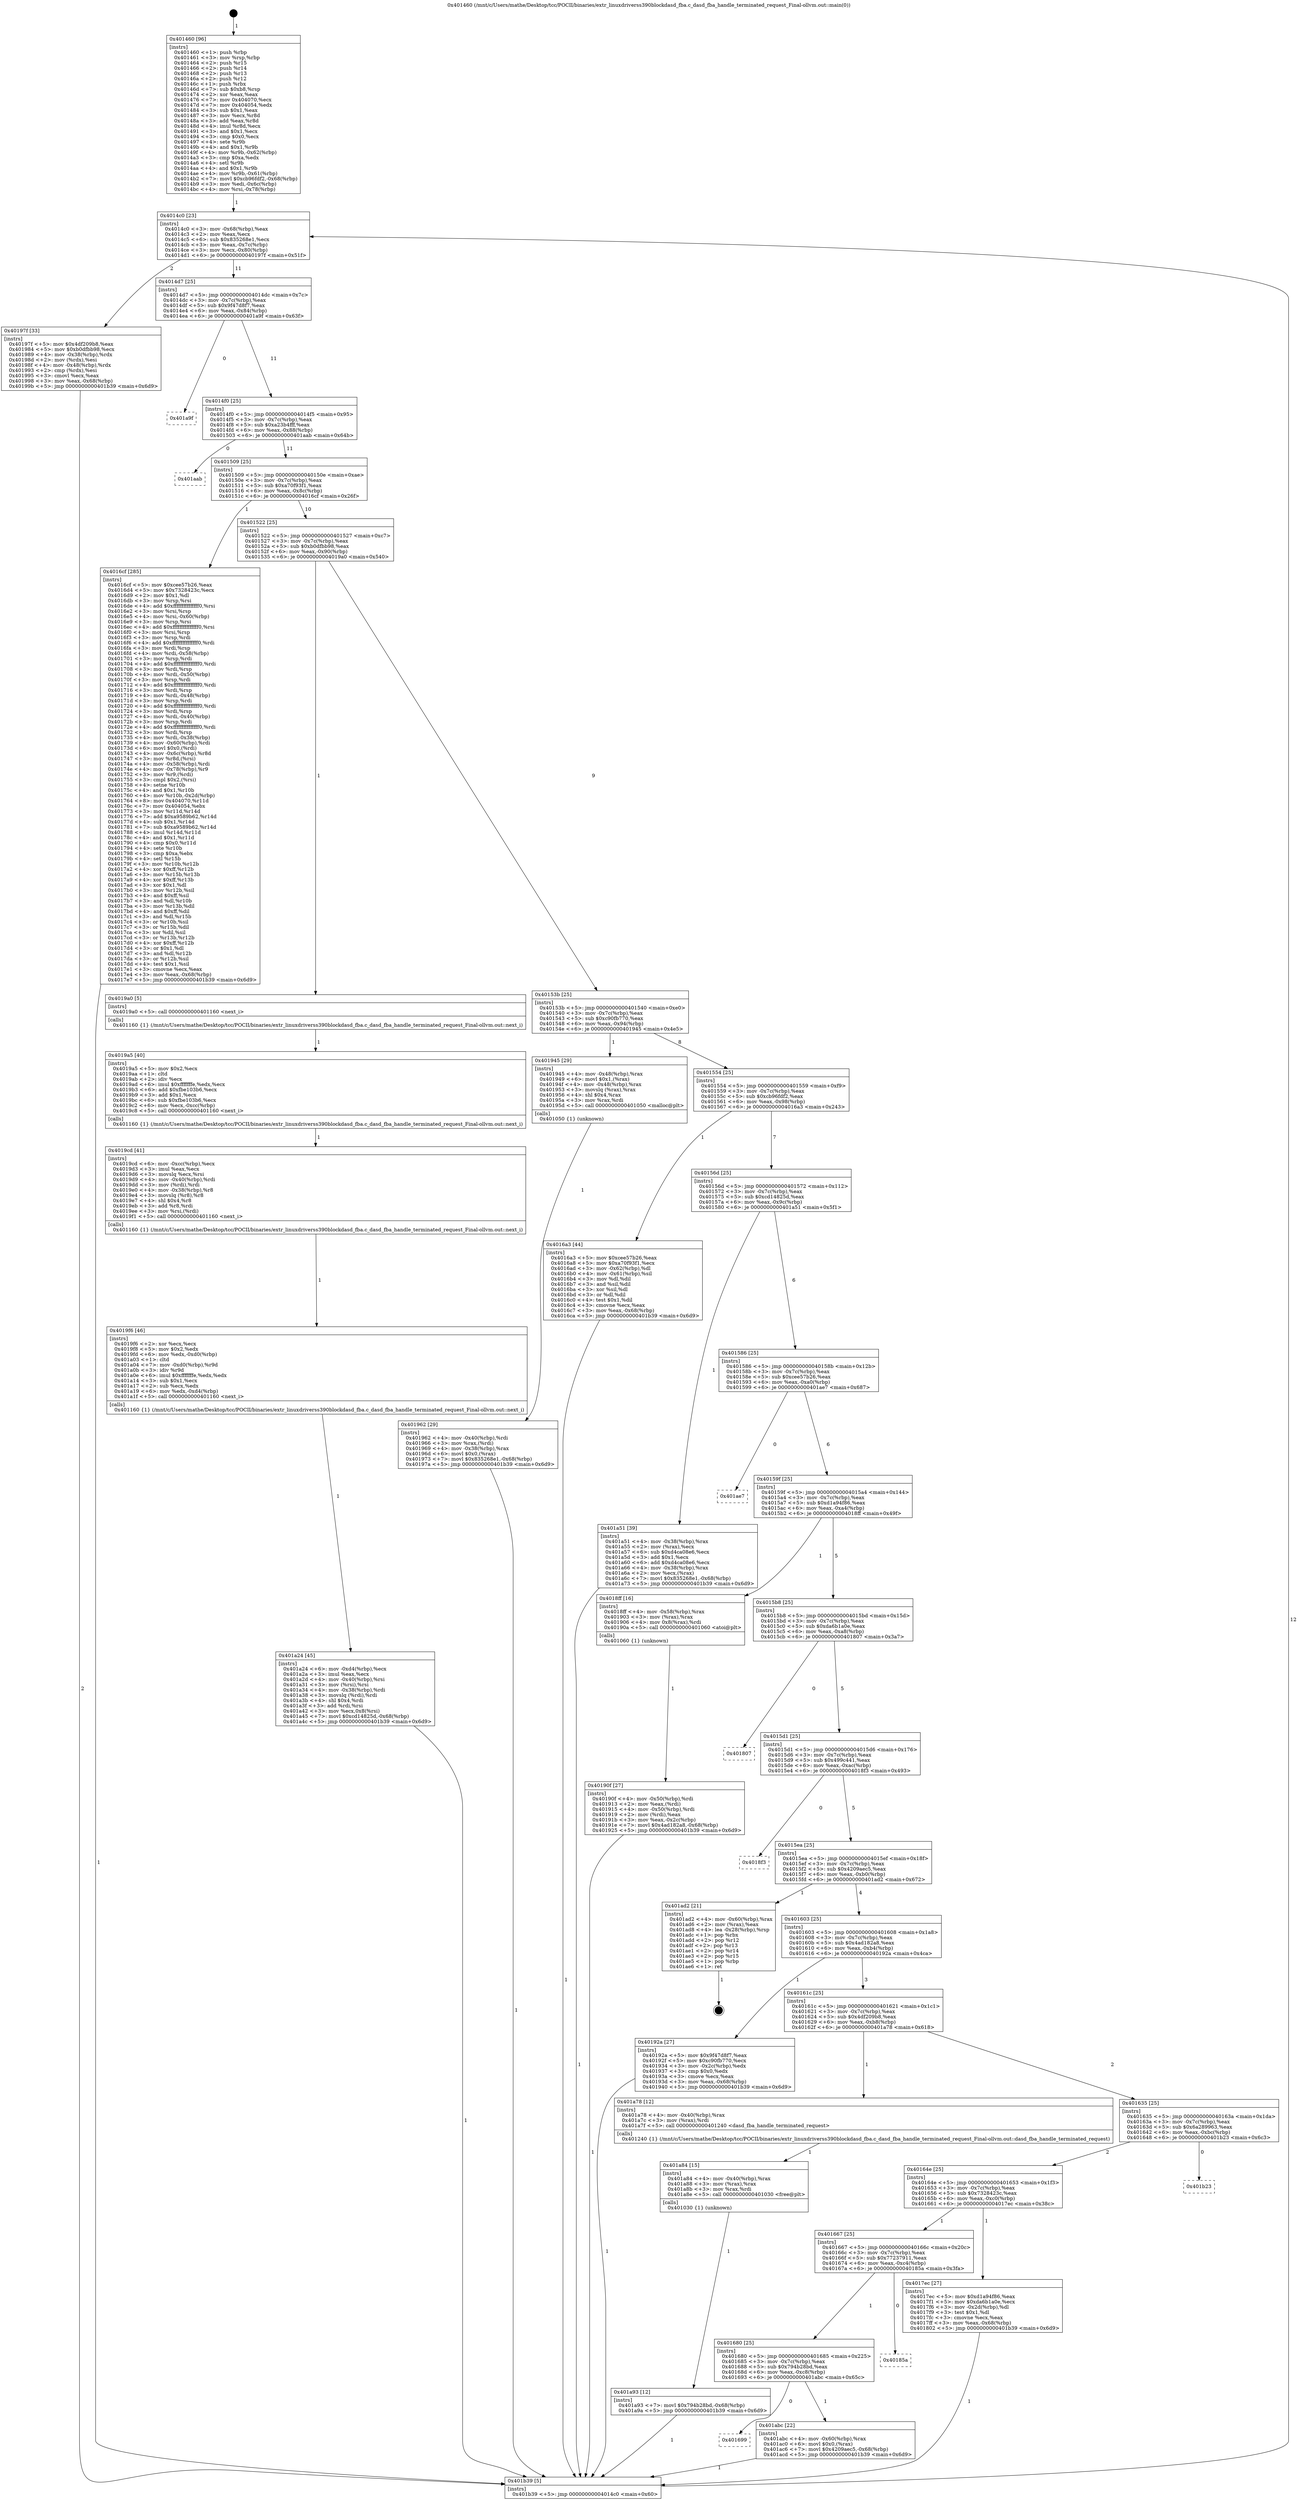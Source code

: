 digraph "0x401460" {
  label = "0x401460 (/mnt/c/Users/mathe/Desktop/tcc/POCII/binaries/extr_linuxdriverss390blockdasd_fba.c_dasd_fba_handle_terminated_request_Final-ollvm.out::main(0))"
  labelloc = "t"
  node[shape=record]

  Entry [label="",width=0.3,height=0.3,shape=circle,fillcolor=black,style=filled]
  "0x4014c0" [label="{
     0x4014c0 [23]\l
     | [instrs]\l
     &nbsp;&nbsp;0x4014c0 \<+3\>: mov -0x68(%rbp),%eax\l
     &nbsp;&nbsp;0x4014c3 \<+2\>: mov %eax,%ecx\l
     &nbsp;&nbsp;0x4014c5 \<+6\>: sub $0x835268e1,%ecx\l
     &nbsp;&nbsp;0x4014cb \<+3\>: mov %eax,-0x7c(%rbp)\l
     &nbsp;&nbsp;0x4014ce \<+3\>: mov %ecx,-0x80(%rbp)\l
     &nbsp;&nbsp;0x4014d1 \<+6\>: je 000000000040197f \<main+0x51f\>\l
  }"]
  "0x40197f" [label="{
     0x40197f [33]\l
     | [instrs]\l
     &nbsp;&nbsp;0x40197f \<+5\>: mov $0x4df209b8,%eax\l
     &nbsp;&nbsp;0x401984 \<+5\>: mov $0xb0dfbb98,%ecx\l
     &nbsp;&nbsp;0x401989 \<+4\>: mov -0x38(%rbp),%rdx\l
     &nbsp;&nbsp;0x40198d \<+2\>: mov (%rdx),%esi\l
     &nbsp;&nbsp;0x40198f \<+4\>: mov -0x48(%rbp),%rdx\l
     &nbsp;&nbsp;0x401993 \<+2\>: cmp (%rdx),%esi\l
     &nbsp;&nbsp;0x401995 \<+3\>: cmovl %ecx,%eax\l
     &nbsp;&nbsp;0x401998 \<+3\>: mov %eax,-0x68(%rbp)\l
     &nbsp;&nbsp;0x40199b \<+5\>: jmp 0000000000401b39 \<main+0x6d9\>\l
  }"]
  "0x4014d7" [label="{
     0x4014d7 [25]\l
     | [instrs]\l
     &nbsp;&nbsp;0x4014d7 \<+5\>: jmp 00000000004014dc \<main+0x7c\>\l
     &nbsp;&nbsp;0x4014dc \<+3\>: mov -0x7c(%rbp),%eax\l
     &nbsp;&nbsp;0x4014df \<+5\>: sub $0x9f47d8f7,%eax\l
     &nbsp;&nbsp;0x4014e4 \<+6\>: mov %eax,-0x84(%rbp)\l
     &nbsp;&nbsp;0x4014ea \<+6\>: je 0000000000401a9f \<main+0x63f\>\l
  }"]
  Exit [label="",width=0.3,height=0.3,shape=circle,fillcolor=black,style=filled,peripheries=2]
  "0x401a9f" [label="{
     0x401a9f\l
  }", style=dashed]
  "0x4014f0" [label="{
     0x4014f0 [25]\l
     | [instrs]\l
     &nbsp;&nbsp;0x4014f0 \<+5\>: jmp 00000000004014f5 \<main+0x95\>\l
     &nbsp;&nbsp;0x4014f5 \<+3\>: mov -0x7c(%rbp),%eax\l
     &nbsp;&nbsp;0x4014f8 \<+5\>: sub $0xa23b4fff,%eax\l
     &nbsp;&nbsp;0x4014fd \<+6\>: mov %eax,-0x88(%rbp)\l
     &nbsp;&nbsp;0x401503 \<+6\>: je 0000000000401aab \<main+0x64b\>\l
  }"]
  "0x401699" [label="{
     0x401699\l
  }", style=dashed]
  "0x401aab" [label="{
     0x401aab\l
  }", style=dashed]
  "0x401509" [label="{
     0x401509 [25]\l
     | [instrs]\l
     &nbsp;&nbsp;0x401509 \<+5\>: jmp 000000000040150e \<main+0xae\>\l
     &nbsp;&nbsp;0x40150e \<+3\>: mov -0x7c(%rbp),%eax\l
     &nbsp;&nbsp;0x401511 \<+5\>: sub $0xa70f93f1,%eax\l
     &nbsp;&nbsp;0x401516 \<+6\>: mov %eax,-0x8c(%rbp)\l
     &nbsp;&nbsp;0x40151c \<+6\>: je 00000000004016cf \<main+0x26f\>\l
  }"]
  "0x401abc" [label="{
     0x401abc [22]\l
     | [instrs]\l
     &nbsp;&nbsp;0x401abc \<+4\>: mov -0x60(%rbp),%rax\l
     &nbsp;&nbsp;0x401ac0 \<+6\>: movl $0x0,(%rax)\l
     &nbsp;&nbsp;0x401ac6 \<+7\>: movl $0x4209aec5,-0x68(%rbp)\l
     &nbsp;&nbsp;0x401acd \<+5\>: jmp 0000000000401b39 \<main+0x6d9\>\l
  }"]
  "0x4016cf" [label="{
     0x4016cf [285]\l
     | [instrs]\l
     &nbsp;&nbsp;0x4016cf \<+5\>: mov $0xcee57b26,%eax\l
     &nbsp;&nbsp;0x4016d4 \<+5\>: mov $0x7328423c,%ecx\l
     &nbsp;&nbsp;0x4016d9 \<+2\>: mov $0x1,%dl\l
     &nbsp;&nbsp;0x4016db \<+3\>: mov %rsp,%rsi\l
     &nbsp;&nbsp;0x4016de \<+4\>: add $0xfffffffffffffff0,%rsi\l
     &nbsp;&nbsp;0x4016e2 \<+3\>: mov %rsi,%rsp\l
     &nbsp;&nbsp;0x4016e5 \<+4\>: mov %rsi,-0x60(%rbp)\l
     &nbsp;&nbsp;0x4016e9 \<+3\>: mov %rsp,%rsi\l
     &nbsp;&nbsp;0x4016ec \<+4\>: add $0xfffffffffffffff0,%rsi\l
     &nbsp;&nbsp;0x4016f0 \<+3\>: mov %rsi,%rsp\l
     &nbsp;&nbsp;0x4016f3 \<+3\>: mov %rsp,%rdi\l
     &nbsp;&nbsp;0x4016f6 \<+4\>: add $0xfffffffffffffff0,%rdi\l
     &nbsp;&nbsp;0x4016fa \<+3\>: mov %rdi,%rsp\l
     &nbsp;&nbsp;0x4016fd \<+4\>: mov %rdi,-0x58(%rbp)\l
     &nbsp;&nbsp;0x401701 \<+3\>: mov %rsp,%rdi\l
     &nbsp;&nbsp;0x401704 \<+4\>: add $0xfffffffffffffff0,%rdi\l
     &nbsp;&nbsp;0x401708 \<+3\>: mov %rdi,%rsp\l
     &nbsp;&nbsp;0x40170b \<+4\>: mov %rdi,-0x50(%rbp)\l
     &nbsp;&nbsp;0x40170f \<+3\>: mov %rsp,%rdi\l
     &nbsp;&nbsp;0x401712 \<+4\>: add $0xfffffffffffffff0,%rdi\l
     &nbsp;&nbsp;0x401716 \<+3\>: mov %rdi,%rsp\l
     &nbsp;&nbsp;0x401719 \<+4\>: mov %rdi,-0x48(%rbp)\l
     &nbsp;&nbsp;0x40171d \<+3\>: mov %rsp,%rdi\l
     &nbsp;&nbsp;0x401720 \<+4\>: add $0xfffffffffffffff0,%rdi\l
     &nbsp;&nbsp;0x401724 \<+3\>: mov %rdi,%rsp\l
     &nbsp;&nbsp;0x401727 \<+4\>: mov %rdi,-0x40(%rbp)\l
     &nbsp;&nbsp;0x40172b \<+3\>: mov %rsp,%rdi\l
     &nbsp;&nbsp;0x40172e \<+4\>: add $0xfffffffffffffff0,%rdi\l
     &nbsp;&nbsp;0x401732 \<+3\>: mov %rdi,%rsp\l
     &nbsp;&nbsp;0x401735 \<+4\>: mov %rdi,-0x38(%rbp)\l
     &nbsp;&nbsp;0x401739 \<+4\>: mov -0x60(%rbp),%rdi\l
     &nbsp;&nbsp;0x40173d \<+6\>: movl $0x0,(%rdi)\l
     &nbsp;&nbsp;0x401743 \<+4\>: mov -0x6c(%rbp),%r8d\l
     &nbsp;&nbsp;0x401747 \<+3\>: mov %r8d,(%rsi)\l
     &nbsp;&nbsp;0x40174a \<+4\>: mov -0x58(%rbp),%rdi\l
     &nbsp;&nbsp;0x40174e \<+4\>: mov -0x78(%rbp),%r9\l
     &nbsp;&nbsp;0x401752 \<+3\>: mov %r9,(%rdi)\l
     &nbsp;&nbsp;0x401755 \<+3\>: cmpl $0x2,(%rsi)\l
     &nbsp;&nbsp;0x401758 \<+4\>: setne %r10b\l
     &nbsp;&nbsp;0x40175c \<+4\>: and $0x1,%r10b\l
     &nbsp;&nbsp;0x401760 \<+4\>: mov %r10b,-0x2d(%rbp)\l
     &nbsp;&nbsp;0x401764 \<+8\>: mov 0x404070,%r11d\l
     &nbsp;&nbsp;0x40176c \<+7\>: mov 0x404054,%ebx\l
     &nbsp;&nbsp;0x401773 \<+3\>: mov %r11d,%r14d\l
     &nbsp;&nbsp;0x401776 \<+7\>: add $0xa9589b62,%r14d\l
     &nbsp;&nbsp;0x40177d \<+4\>: sub $0x1,%r14d\l
     &nbsp;&nbsp;0x401781 \<+7\>: sub $0xa9589b62,%r14d\l
     &nbsp;&nbsp;0x401788 \<+4\>: imul %r14d,%r11d\l
     &nbsp;&nbsp;0x40178c \<+4\>: and $0x1,%r11d\l
     &nbsp;&nbsp;0x401790 \<+4\>: cmp $0x0,%r11d\l
     &nbsp;&nbsp;0x401794 \<+4\>: sete %r10b\l
     &nbsp;&nbsp;0x401798 \<+3\>: cmp $0xa,%ebx\l
     &nbsp;&nbsp;0x40179b \<+4\>: setl %r15b\l
     &nbsp;&nbsp;0x40179f \<+3\>: mov %r10b,%r12b\l
     &nbsp;&nbsp;0x4017a2 \<+4\>: xor $0xff,%r12b\l
     &nbsp;&nbsp;0x4017a6 \<+3\>: mov %r15b,%r13b\l
     &nbsp;&nbsp;0x4017a9 \<+4\>: xor $0xff,%r13b\l
     &nbsp;&nbsp;0x4017ad \<+3\>: xor $0x1,%dl\l
     &nbsp;&nbsp;0x4017b0 \<+3\>: mov %r12b,%sil\l
     &nbsp;&nbsp;0x4017b3 \<+4\>: and $0xff,%sil\l
     &nbsp;&nbsp;0x4017b7 \<+3\>: and %dl,%r10b\l
     &nbsp;&nbsp;0x4017ba \<+3\>: mov %r13b,%dil\l
     &nbsp;&nbsp;0x4017bd \<+4\>: and $0xff,%dil\l
     &nbsp;&nbsp;0x4017c1 \<+3\>: and %dl,%r15b\l
     &nbsp;&nbsp;0x4017c4 \<+3\>: or %r10b,%sil\l
     &nbsp;&nbsp;0x4017c7 \<+3\>: or %r15b,%dil\l
     &nbsp;&nbsp;0x4017ca \<+3\>: xor %dil,%sil\l
     &nbsp;&nbsp;0x4017cd \<+3\>: or %r13b,%r12b\l
     &nbsp;&nbsp;0x4017d0 \<+4\>: xor $0xff,%r12b\l
     &nbsp;&nbsp;0x4017d4 \<+3\>: or $0x1,%dl\l
     &nbsp;&nbsp;0x4017d7 \<+3\>: and %dl,%r12b\l
     &nbsp;&nbsp;0x4017da \<+3\>: or %r12b,%sil\l
     &nbsp;&nbsp;0x4017dd \<+4\>: test $0x1,%sil\l
     &nbsp;&nbsp;0x4017e1 \<+3\>: cmovne %ecx,%eax\l
     &nbsp;&nbsp;0x4017e4 \<+3\>: mov %eax,-0x68(%rbp)\l
     &nbsp;&nbsp;0x4017e7 \<+5\>: jmp 0000000000401b39 \<main+0x6d9\>\l
  }"]
  "0x401522" [label="{
     0x401522 [25]\l
     | [instrs]\l
     &nbsp;&nbsp;0x401522 \<+5\>: jmp 0000000000401527 \<main+0xc7\>\l
     &nbsp;&nbsp;0x401527 \<+3\>: mov -0x7c(%rbp),%eax\l
     &nbsp;&nbsp;0x40152a \<+5\>: sub $0xb0dfbb98,%eax\l
     &nbsp;&nbsp;0x40152f \<+6\>: mov %eax,-0x90(%rbp)\l
     &nbsp;&nbsp;0x401535 \<+6\>: je 00000000004019a0 \<main+0x540\>\l
  }"]
  "0x401680" [label="{
     0x401680 [25]\l
     | [instrs]\l
     &nbsp;&nbsp;0x401680 \<+5\>: jmp 0000000000401685 \<main+0x225\>\l
     &nbsp;&nbsp;0x401685 \<+3\>: mov -0x7c(%rbp),%eax\l
     &nbsp;&nbsp;0x401688 \<+5\>: sub $0x794b28bd,%eax\l
     &nbsp;&nbsp;0x40168d \<+6\>: mov %eax,-0xc8(%rbp)\l
     &nbsp;&nbsp;0x401693 \<+6\>: je 0000000000401abc \<main+0x65c\>\l
  }"]
  "0x4019a0" [label="{
     0x4019a0 [5]\l
     | [instrs]\l
     &nbsp;&nbsp;0x4019a0 \<+5\>: call 0000000000401160 \<next_i\>\l
     | [calls]\l
     &nbsp;&nbsp;0x401160 \{1\} (/mnt/c/Users/mathe/Desktop/tcc/POCII/binaries/extr_linuxdriverss390blockdasd_fba.c_dasd_fba_handle_terminated_request_Final-ollvm.out::next_i)\l
  }"]
  "0x40153b" [label="{
     0x40153b [25]\l
     | [instrs]\l
     &nbsp;&nbsp;0x40153b \<+5\>: jmp 0000000000401540 \<main+0xe0\>\l
     &nbsp;&nbsp;0x401540 \<+3\>: mov -0x7c(%rbp),%eax\l
     &nbsp;&nbsp;0x401543 \<+5\>: sub $0xc90fb770,%eax\l
     &nbsp;&nbsp;0x401548 \<+6\>: mov %eax,-0x94(%rbp)\l
     &nbsp;&nbsp;0x40154e \<+6\>: je 0000000000401945 \<main+0x4e5\>\l
  }"]
  "0x40185a" [label="{
     0x40185a\l
  }", style=dashed]
  "0x401945" [label="{
     0x401945 [29]\l
     | [instrs]\l
     &nbsp;&nbsp;0x401945 \<+4\>: mov -0x48(%rbp),%rax\l
     &nbsp;&nbsp;0x401949 \<+6\>: movl $0x1,(%rax)\l
     &nbsp;&nbsp;0x40194f \<+4\>: mov -0x48(%rbp),%rax\l
     &nbsp;&nbsp;0x401953 \<+3\>: movslq (%rax),%rax\l
     &nbsp;&nbsp;0x401956 \<+4\>: shl $0x4,%rax\l
     &nbsp;&nbsp;0x40195a \<+3\>: mov %rax,%rdi\l
     &nbsp;&nbsp;0x40195d \<+5\>: call 0000000000401050 \<malloc@plt\>\l
     | [calls]\l
     &nbsp;&nbsp;0x401050 \{1\} (unknown)\l
  }"]
  "0x401554" [label="{
     0x401554 [25]\l
     | [instrs]\l
     &nbsp;&nbsp;0x401554 \<+5\>: jmp 0000000000401559 \<main+0xf9\>\l
     &nbsp;&nbsp;0x401559 \<+3\>: mov -0x7c(%rbp),%eax\l
     &nbsp;&nbsp;0x40155c \<+5\>: sub $0xcb96fdf2,%eax\l
     &nbsp;&nbsp;0x401561 \<+6\>: mov %eax,-0x98(%rbp)\l
     &nbsp;&nbsp;0x401567 \<+6\>: je 00000000004016a3 \<main+0x243\>\l
  }"]
  "0x401a93" [label="{
     0x401a93 [12]\l
     | [instrs]\l
     &nbsp;&nbsp;0x401a93 \<+7\>: movl $0x794b28bd,-0x68(%rbp)\l
     &nbsp;&nbsp;0x401a9a \<+5\>: jmp 0000000000401b39 \<main+0x6d9\>\l
  }"]
  "0x4016a3" [label="{
     0x4016a3 [44]\l
     | [instrs]\l
     &nbsp;&nbsp;0x4016a3 \<+5\>: mov $0xcee57b26,%eax\l
     &nbsp;&nbsp;0x4016a8 \<+5\>: mov $0xa70f93f1,%ecx\l
     &nbsp;&nbsp;0x4016ad \<+3\>: mov -0x62(%rbp),%dl\l
     &nbsp;&nbsp;0x4016b0 \<+4\>: mov -0x61(%rbp),%sil\l
     &nbsp;&nbsp;0x4016b4 \<+3\>: mov %dl,%dil\l
     &nbsp;&nbsp;0x4016b7 \<+3\>: and %sil,%dil\l
     &nbsp;&nbsp;0x4016ba \<+3\>: xor %sil,%dl\l
     &nbsp;&nbsp;0x4016bd \<+3\>: or %dl,%dil\l
     &nbsp;&nbsp;0x4016c0 \<+4\>: test $0x1,%dil\l
     &nbsp;&nbsp;0x4016c4 \<+3\>: cmovne %ecx,%eax\l
     &nbsp;&nbsp;0x4016c7 \<+3\>: mov %eax,-0x68(%rbp)\l
     &nbsp;&nbsp;0x4016ca \<+5\>: jmp 0000000000401b39 \<main+0x6d9\>\l
  }"]
  "0x40156d" [label="{
     0x40156d [25]\l
     | [instrs]\l
     &nbsp;&nbsp;0x40156d \<+5\>: jmp 0000000000401572 \<main+0x112\>\l
     &nbsp;&nbsp;0x401572 \<+3\>: mov -0x7c(%rbp),%eax\l
     &nbsp;&nbsp;0x401575 \<+5\>: sub $0xcd14825d,%eax\l
     &nbsp;&nbsp;0x40157a \<+6\>: mov %eax,-0x9c(%rbp)\l
     &nbsp;&nbsp;0x401580 \<+6\>: je 0000000000401a51 \<main+0x5f1\>\l
  }"]
  "0x401b39" [label="{
     0x401b39 [5]\l
     | [instrs]\l
     &nbsp;&nbsp;0x401b39 \<+5\>: jmp 00000000004014c0 \<main+0x60\>\l
  }"]
  "0x401460" [label="{
     0x401460 [96]\l
     | [instrs]\l
     &nbsp;&nbsp;0x401460 \<+1\>: push %rbp\l
     &nbsp;&nbsp;0x401461 \<+3\>: mov %rsp,%rbp\l
     &nbsp;&nbsp;0x401464 \<+2\>: push %r15\l
     &nbsp;&nbsp;0x401466 \<+2\>: push %r14\l
     &nbsp;&nbsp;0x401468 \<+2\>: push %r13\l
     &nbsp;&nbsp;0x40146a \<+2\>: push %r12\l
     &nbsp;&nbsp;0x40146c \<+1\>: push %rbx\l
     &nbsp;&nbsp;0x40146d \<+7\>: sub $0xb8,%rsp\l
     &nbsp;&nbsp;0x401474 \<+2\>: xor %eax,%eax\l
     &nbsp;&nbsp;0x401476 \<+7\>: mov 0x404070,%ecx\l
     &nbsp;&nbsp;0x40147d \<+7\>: mov 0x404054,%edx\l
     &nbsp;&nbsp;0x401484 \<+3\>: sub $0x1,%eax\l
     &nbsp;&nbsp;0x401487 \<+3\>: mov %ecx,%r8d\l
     &nbsp;&nbsp;0x40148a \<+3\>: add %eax,%r8d\l
     &nbsp;&nbsp;0x40148d \<+4\>: imul %r8d,%ecx\l
     &nbsp;&nbsp;0x401491 \<+3\>: and $0x1,%ecx\l
     &nbsp;&nbsp;0x401494 \<+3\>: cmp $0x0,%ecx\l
     &nbsp;&nbsp;0x401497 \<+4\>: sete %r9b\l
     &nbsp;&nbsp;0x40149b \<+4\>: and $0x1,%r9b\l
     &nbsp;&nbsp;0x40149f \<+4\>: mov %r9b,-0x62(%rbp)\l
     &nbsp;&nbsp;0x4014a3 \<+3\>: cmp $0xa,%edx\l
     &nbsp;&nbsp;0x4014a6 \<+4\>: setl %r9b\l
     &nbsp;&nbsp;0x4014aa \<+4\>: and $0x1,%r9b\l
     &nbsp;&nbsp;0x4014ae \<+4\>: mov %r9b,-0x61(%rbp)\l
     &nbsp;&nbsp;0x4014b2 \<+7\>: movl $0xcb96fdf2,-0x68(%rbp)\l
     &nbsp;&nbsp;0x4014b9 \<+3\>: mov %edi,-0x6c(%rbp)\l
     &nbsp;&nbsp;0x4014bc \<+4\>: mov %rsi,-0x78(%rbp)\l
  }"]
  "0x401a84" [label="{
     0x401a84 [15]\l
     | [instrs]\l
     &nbsp;&nbsp;0x401a84 \<+4\>: mov -0x40(%rbp),%rax\l
     &nbsp;&nbsp;0x401a88 \<+3\>: mov (%rax),%rax\l
     &nbsp;&nbsp;0x401a8b \<+3\>: mov %rax,%rdi\l
     &nbsp;&nbsp;0x401a8e \<+5\>: call 0000000000401030 \<free@plt\>\l
     | [calls]\l
     &nbsp;&nbsp;0x401030 \{1\} (unknown)\l
  }"]
  "0x401a24" [label="{
     0x401a24 [45]\l
     | [instrs]\l
     &nbsp;&nbsp;0x401a24 \<+6\>: mov -0xd4(%rbp),%ecx\l
     &nbsp;&nbsp;0x401a2a \<+3\>: imul %eax,%ecx\l
     &nbsp;&nbsp;0x401a2d \<+4\>: mov -0x40(%rbp),%rsi\l
     &nbsp;&nbsp;0x401a31 \<+3\>: mov (%rsi),%rsi\l
     &nbsp;&nbsp;0x401a34 \<+4\>: mov -0x38(%rbp),%rdi\l
     &nbsp;&nbsp;0x401a38 \<+3\>: movslq (%rdi),%rdi\l
     &nbsp;&nbsp;0x401a3b \<+4\>: shl $0x4,%rdi\l
     &nbsp;&nbsp;0x401a3f \<+3\>: add %rdi,%rsi\l
     &nbsp;&nbsp;0x401a42 \<+3\>: mov %ecx,0x8(%rsi)\l
     &nbsp;&nbsp;0x401a45 \<+7\>: movl $0xcd14825d,-0x68(%rbp)\l
     &nbsp;&nbsp;0x401a4c \<+5\>: jmp 0000000000401b39 \<main+0x6d9\>\l
  }"]
  "0x401a51" [label="{
     0x401a51 [39]\l
     | [instrs]\l
     &nbsp;&nbsp;0x401a51 \<+4\>: mov -0x38(%rbp),%rax\l
     &nbsp;&nbsp;0x401a55 \<+2\>: mov (%rax),%ecx\l
     &nbsp;&nbsp;0x401a57 \<+6\>: sub $0xd4ca08e6,%ecx\l
     &nbsp;&nbsp;0x401a5d \<+3\>: add $0x1,%ecx\l
     &nbsp;&nbsp;0x401a60 \<+6\>: add $0xd4ca08e6,%ecx\l
     &nbsp;&nbsp;0x401a66 \<+4\>: mov -0x38(%rbp),%rax\l
     &nbsp;&nbsp;0x401a6a \<+2\>: mov %ecx,(%rax)\l
     &nbsp;&nbsp;0x401a6c \<+7\>: movl $0x835268e1,-0x68(%rbp)\l
     &nbsp;&nbsp;0x401a73 \<+5\>: jmp 0000000000401b39 \<main+0x6d9\>\l
  }"]
  "0x401586" [label="{
     0x401586 [25]\l
     | [instrs]\l
     &nbsp;&nbsp;0x401586 \<+5\>: jmp 000000000040158b \<main+0x12b\>\l
     &nbsp;&nbsp;0x40158b \<+3\>: mov -0x7c(%rbp),%eax\l
     &nbsp;&nbsp;0x40158e \<+5\>: sub $0xcee57b26,%eax\l
     &nbsp;&nbsp;0x401593 \<+6\>: mov %eax,-0xa0(%rbp)\l
     &nbsp;&nbsp;0x401599 \<+6\>: je 0000000000401ae7 \<main+0x687\>\l
  }"]
  "0x4019f6" [label="{
     0x4019f6 [46]\l
     | [instrs]\l
     &nbsp;&nbsp;0x4019f6 \<+2\>: xor %ecx,%ecx\l
     &nbsp;&nbsp;0x4019f8 \<+5\>: mov $0x2,%edx\l
     &nbsp;&nbsp;0x4019fd \<+6\>: mov %edx,-0xd0(%rbp)\l
     &nbsp;&nbsp;0x401a03 \<+1\>: cltd\l
     &nbsp;&nbsp;0x401a04 \<+7\>: mov -0xd0(%rbp),%r9d\l
     &nbsp;&nbsp;0x401a0b \<+3\>: idiv %r9d\l
     &nbsp;&nbsp;0x401a0e \<+6\>: imul $0xfffffffe,%edx,%edx\l
     &nbsp;&nbsp;0x401a14 \<+3\>: sub $0x1,%ecx\l
     &nbsp;&nbsp;0x401a17 \<+2\>: sub %ecx,%edx\l
     &nbsp;&nbsp;0x401a19 \<+6\>: mov %edx,-0xd4(%rbp)\l
     &nbsp;&nbsp;0x401a1f \<+5\>: call 0000000000401160 \<next_i\>\l
     | [calls]\l
     &nbsp;&nbsp;0x401160 \{1\} (/mnt/c/Users/mathe/Desktop/tcc/POCII/binaries/extr_linuxdriverss390blockdasd_fba.c_dasd_fba_handle_terminated_request_Final-ollvm.out::next_i)\l
  }"]
  "0x401ae7" [label="{
     0x401ae7\l
  }", style=dashed]
  "0x40159f" [label="{
     0x40159f [25]\l
     | [instrs]\l
     &nbsp;&nbsp;0x40159f \<+5\>: jmp 00000000004015a4 \<main+0x144\>\l
     &nbsp;&nbsp;0x4015a4 \<+3\>: mov -0x7c(%rbp),%eax\l
     &nbsp;&nbsp;0x4015a7 \<+5\>: sub $0xd1a94f86,%eax\l
     &nbsp;&nbsp;0x4015ac \<+6\>: mov %eax,-0xa4(%rbp)\l
     &nbsp;&nbsp;0x4015b2 \<+6\>: je 00000000004018ff \<main+0x49f\>\l
  }"]
  "0x4019cd" [label="{
     0x4019cd [41]\l
     | [instrs]\l
     &nbsp;&nbsp;0x4019cd \<+6\>: mov -0xcc(%rbp),%ecx\l
     &nbsp;&nbsp;0x4019d3 \<+3\>: imul %eax,%ecx\l
     &nbsp;&nbsp;0x4019d6 \<+3\>: movslq %ecx,%rsi\l
     &nbsp;&nbsp;0x4019d9 \<+4\>: mov -0x40(%rbp),%rdi\l
     &nbsp;&nbsp;0x4019dd \<+3\>: mov (%rdi),%rdi\l
     &nbsp;&nbsp;0x4019e0 \<+4\>: mov -0x38(%rbp),%r8\l
     &nbsp;&nbsp;0x4019e4 \<+3\>: movslq (%r8),%r8\l
     &nbsp;&nbsp;0x4019e7 \<+4\>: shl $0x4,%r8\l
     &nbsp;&nbsp;0x4019eb \<+3\>: add %r8,%rdi\l
     &nbsp;&nbsp;0x4019ee \<+3\>: mov %rsi,(%rdi)\l
     &nbsp;&nbsp;0x4019f1 \<+5\>: call 0000000000401160 \<next_i\>\l
     | [calls]\l
     &nbsp;&nbsp;0x401160 \{1\} (/mnt/c/Users/mathe/Desktop/tcc/POCII/binaries/extr_linuxdriverss390blockdasd_fba.c_dasd_fba_handle_terminated_request_Final-ollvm.out::next_i)\l
  }"]
  "0x4018ff" [label="{
     0x4018ff [16]\l
     | [instrs]\l
     &nbsp;&nbsp;0x4018ff \<+4\>: mov -0x58(%rbp),%rax\l
     &nbsp;&nbsp;0x401903 \<+3\>: mov (%rax),%rax\l
     &nbsp;&nbsp;0x401906 \<+4\>: mov 0x8(%rax),%rdi\l
     &nbsp;&nbsp;0x40190a \<+5\>: call 0000000000401060 \<atoi@plt\>\l
     | [calls]\l
     &nbsp;&nbsp;0x401060 \{1\} (unknown)\l
  }"]
  "0x4015b8" [label="{
     0x4015b8 [25]\l
     | [instrs]\l
     &nbsp;&nbsp;0x4015b8 \<+5\>: jmp 00000000004015bd \<main+0x15d\>\l
     &nbsp;&nbsp;0x4015bd \<+3\>: mov -0x7c(%rbp),%eax\l
     &nbsp;&nbsp;0x4015c0 \<+5\>: sub $0xda6b1a0e,%eax\l
     &nbsp;&nbsp;0x4015c5 \<+6\>: mov %eax,-0xa8(%rbp)\l
     &nbsp;&nbsp;0x4015cb \<+6\>: je 0000000000401807 \<main+0x3a7\>\l
  }"]
  "0x4019a5" [label="{
     0x4019a5 [40]\l
     | [instrs]\l
     &nbsp;&nbsp;0x4019a5 \<+5\>: mov $0x2,%ecx\l
     &nbsp;&nbsp;0x4019aa \<+1\>: cltd\l
     &nbsp;&nbsp;0x4019ab \<+2\>: idiv %ecx\l
     &nbsp;&nbsp;0x4019ad \<+6\>: imul $0xfffffffe,%edx,%ecx\l
     &nbsp;&nbsp;0x4019b3 \<+6\>: add $0xfbe103b6,%ecx\l
     &nbsp;&nbsp;0x4019b9 \<+3\>: add $0x1,%ecx\l
     &nbsp;&nbsp;0x4019bc \<+6\>: sub $0xfbe103b6,%ecx\l
     &nbsp;&nbsp;0x4019c2 \<+6\>: mov %ecx,-0xcc(%rbp)\l
     &nbsp;&nbsp;0x4019c8 \<+5\>: call 0000000000401160 \<next_i\>\l
     | [calls]\l
     &nbsp;&nbsp;0x401160 \{1\} (/mnt/c/Users/mathe/Desktop/tcc/POCII/binaries/extr_linuxdriverss390blockdasd_fba.c_dasd_fba_handle_terminated_request_Final-ollvm.out::next_i)\l
  }"]
  "0x401807" [label="{
     0x401807\l
  }", style=dashed]
  "0x4015d1" [label="{
     0x4015d1 [25]\l
     | [instrs]\l
     &nbsp;&nbsp;0x4015d1 \<+5\>: jmp 00000000004015d6 \<main+0x176\>\l
     &nbsp;&nbsp;0x4015d6 \<+3\>: mov -0x7c(%rbp),%eax\l
     &nbsp;&nbsp;0x4015d9 \<+5\>: sub $0x499c441,%eax\l
     &nbsp;&nbsp;0x4015de \<+6\>: mov %eax,-0xac(%rbp)\l
     &nbsp;&nbsp;0x4015e4 \<+6\>: je 00000000004018f3 \<main+0x493\>\l
  }"]
  "0x401962" [label="{
     0x401962 [29]\l
     | [instrs]\l
     &nbsp;&nbsp;0x401962 \<+4\>: mov -0x40(%rbp),%rdi\l
     &nbsp;&nbsp;0x401966 \<+3\>: mov %rax,(%rdi)\l
     &nbsp;&nbsp;0x401969 \<+4\>: mov -0x38(%rbp),%rax\l
     &nbsp;&nbsp;0x40196d \<+6\>: movl $0x0,(%rax)\l
     &nbsp;&nbsp;0x401973 \<+7\>: movl $0x835268e1,-0x68(%rbp)\l
     &nbsp;&nbsp;0x40197a \<+5\>: jmp 0000000000401b39 \<main+0x6d9\>\l
  }"]
  "0x4018f3" [label="{
     0x4018f3\l
  }", style=dashed]
  "0x4015ea" [label="{
     0x4015ea [25]\l
     | [instrs]\l
     &nbsp;&nbsp;0x4015ea \<+5\>: jmp 00000000004015ef \<main+0x18f\>\l
     &nbsp;&nbsp;0x4015ef \<+3\>: mov -0x7c(%rbp),%eax\l
     &nbsp;&nbsp;0x4015f2 \<+5\>: sub $0x4209aec5,%eax\l
     &nbsp;&nbsp;0x4015f7 \<+6\>: mov %eax,-0xb0(%rbp)\l
     &nbsp;&nbsp;0x4015fd \<+6\>: je 0000000000401ad2 \<main+0x672\>\l
  }"]
  "0x40190f" [label="{
     0x40190f [27]\l
     | [instrs]\l
     &nbsp;&nbsp;0x40190f \<+4\>: mov -0x50(%rbp),%rdi\l
     &nbsp;&nbsp;0x401913 \<+2\>: mov %eax,(%rdi)\l
     &nbsp;&nbsp;0x401915 \<+4\>: mov -0x50(%rbp),%rdi\l
     &nbsp;&nbsp;0x401919 \<+2\>: mov (%rdi),%eax\l
     &nbsp;&nbsp;0x40191b \<+3\>: mov %eax,-0x2c(%rbp)\l
     &nbsp;&nbsp;0x40191e \<+7\>: movl $0x4ad182a8,-0x68(%rbp)\l
     &nbsp;&nbsp;0x401925 \<+5\>: jmp 0000000000401b39 \<main+0x6d9\>\l
  }"]
  "0x401ad2" [label="{
     0x401ad2 [21]\l
     | [instrs]\l
     &nbsp;&nbsp;0x401ad2 \<+4\>: mov -0x60(%rbp),%rax\l
     &nbsp;&nbsp;0x401ad6 \<+2\>: mov (%rax),%eax\l
     &nbsp;&nbsp;0x401ad8 \<+4\>: lea -0x28(%rbp),%rsp\l
     &nbsp;&nbsp;0x401adc \<+1\>: pop %rbx\l
     &nbsp;&nbsp;0x401add \<+2\>: pop %r12\l
     &nbsp;&nbsp;0x401adf \<+2\>: pop %r13\l
     &nbsp;&nbsp;0x401ae1 \<+2\>: pop %r14\l
     &nbsp;&nbsp;0x401ae3 \<+2\>: pop %r15\l
     &nbsp;&nbsp;0x401ae5 \<+1\>: pop %rbp\l
     &nbsp;&nbsp;0x401ae6 \<+1\>: ret\l
  }"]
  "0x401603" [label="{
     0x401603 [25]\l
     | [instrs]\l
     &nbsp;&nbsp;0x401603 \<+5\>: jmp 0000000000401608 \<main+0x1a8\>\l
     &nbsp;&nbsp;0x401608 \<+3\>: mov -0x7c(%rbp),%eax\l
     &nbsp;&nbsp;0x40160b \<+5\>: sub $0x4ad182a8,%eax\l
     &nbsp;&nbsp;0x401610 \<+6\>: mov %eax,-0xb4(%rbp)\l
     &nbsp;&nbsp;0x401616 \<+6\>: je 000000000040192a \<main+0x4ca\>\l
  }"]
  "0x401667" [label="{
     0x401667 [25]\l
     | [instrs]\l
     &nbsp;&nbsp;0x401667 \<+5\>: jmp 000000000040166c \<main+0x20c\>\l
     &nbsp;&nbsp;0x40166c \<+3\>: mov -0x7c(%rbp),%eax\l
     &nbsp;&nbsp;0x40166f \<+5\>: sub $0x77237911,%eax\l
     &nbsp;&nbsp;0x401674 \<+6\>: mov %eax,-0xc4(%rbp)\l
     &nbsp;&nbsp;0x40167a \<+6\>: je 000000000040185a \<main+0x3fa\>\l
  }"]
  "0x40192a" [label="{
     0x40192a [27]\l
     | [instrs]\l
     &nbsp;&nbsp;0x40192a \<+5\>: mov $0x9f47d8f7,%eax\l
     &nbsp;&nbsp;0x40192f \<+5\>: mov $0xc90fb770,%ecx\l
     &nbsp;&nbsp;0x401934 \<+3\>: mov -0x2c(%rbp),%edx\l
     &nbsp;&nbsp;0x401937 \<+3\>: cmp $0x0,%edx\l
     &nbsp;&nbsp;0x40193a \<+3\>: cmove %ecx,%eax\l
     &nbsp;&nbsp;0x40193d \<+3\>: mov %eax,-0x68(%rbp)\l
     &nbsp;&nbsp;0x401940 \<+5\>: jmp 0000000000401b39 \<main+0x6d9\>\l
  }"]
  "0x40161c" [label="{
     0x40161c [25]\l
     | [instrs]\l
     &nbsp;&nbsp;0x40161c \<+5\>: jmp 0000000000401621 \<main+0x1c1\>\l
     &nbsp;&nbsp;0x401621 \<+3\>: mov -0x7c(%rbp),%eax\l
     &nbsp;&nbsp;0x401624 \<+5\>: sub $0x4df209b8,%eax\l
     &nbsp;&nbsp;0x401629 \<+6\>: mov %eax,-0xb8(%rbp)\l
     &nbsp;&nbsp;0x40162f \<+6\>: je 0000000000401a78 \<main+0x618\>\l
  }"]
  "0x4017ec" [label="{
     0x4017ec [27]\l
     | [instrs]\l
     &nbsp;&nbsp;0x4017ec \<+5\>: mov $0xd1a94f86,%eax\l
     &nbsp;&nbsp;0x4017f1 \<+5\>: mov $0xda6b1a0e,%ecx\l
     &nbsp;&nbsp;0x4017f6 \<+3\>: mov -0x2d(%rbp),%dl\l
     &nbsp;&nbsp;0x4017f9 \<+3\>: test $0x1,%dl\l
     &nbsp;&nbsp;0x4017fc \<+3\>: cmovne %ecx,%eax\l
     &nbsp;&nbsp;0x4017ff \<+3\>: mov %eax,-0x68(%rbp)\l
     &nbsp;&nbsp;0x401802 \<+5\>: jmp 0000000000401b39 \<main+0x6d9\>\l
  }"]
  "0x401a78" [label="{
     0x401a78 [12]\l
     | [instrs]\l
     &nbsp;&nbsp;0x401a78 \<+4\>: mov -0x40(%rbp),%rax\l
     &nbsp;&nbsp;0x401a7c \<+3\>: mov (%rax),%rdi\l
     &nbsp;&nbsp;0x401a7f \<+5\>: call 0000000000401240 \<dasd_fba_handle_terminated_request\>\l
     | [calls]\l
     &nbsp;&nbsp;0x401240 \{1\} (/mnt/c/Users/mathe/Desktop/tcc/POCII/binaries/extr_linuxdriverss390blockdasd_fba.c_dasd_fba_handle_terminated_request_Final-ollvm.out::dasd_fba_handle_terminated_request)\l
  }"]
  "0x401635" [label="{
     0x401635 [25]\l
     | [instrs]\l
     &nbsp;&nbsp;0x401635 \<+5\>: jmp 000000000040163a \<main+0x1da\>\l
     &nbsp;&nbsp;0x40163a \<+3\>: mov -0x7c(%rbp),%eax\l
     &nbsp;&nbsp;0x40163d \<+5\>: sub $0x6a289963,%eax\l
     &nbsp;&nbsp;0x401642 \<+6\>: mov %eax,-0xbc(%rbp)\l
     &nbsp;&nbsp;0x401648 \<+6\>: je 0000000000401b23 \<main+0x6c3\>\l
  }"]
  "0x40164e" [label="{
     0x40164e [25]\l
     | [instrs]\l
     &nbsp;&nbsp;0x40164e \<+5\>: jmp 0000000000401653 \<main+0x1f3\>\l
     &nbsp;&nbsp;0x401653 \<+3\>: mov -0x7c(%rbp),%eax\l
     &nbsp;&nbsp;0x401656 \<+5\>: sub $0x7328423c,%eax\l
     &nbsp;&nbsp;0x40165b \<+6\>: mov %eax,-0xc0(%rbp)\l
     &nbsp;&nbsp;0x401661 \<+6\>: je 00000000004017ec \<main+0x38c\>\l
  }"]
  "0x401b23" [label="{
     0x401b23\l
  }", style=dashed]
  Entry -> "0x401460" [label=" 1"]
  "0x4014c0" -> "0x40197f" [label=" 2"]
  "0x4014c0" -> "0x4014d7" [label=" 11"]
  "0x401ad2" -> Exit [label=" 1"]
  "0x4014d7" -> "0x401a9f" [label=" 0"]
  "0x4014d7" -> "0x4014f0" [label=" 11"]
  "0x401abc" -> "0x401b39" [label=" 1"]
  "0x4014f0" -> "0x401aab" [label=" 0"]
  "0x4014f0" -> "0x401509" [label=" 11"]
  "0x401680" -> "0x401699" [label=" 0"]
  "0x401509" -> "0x4016cf" [label=" 1"]
  "0x401509" -> "0x401522" [label=" 10"]
  "0x401680" -> "0x401abc" [label=" 1"]
  "0x401522" -> "0x4019a0" [label=" 1"]
  "0x401522" -> "0x40153b" [label=" 9"]
  "0x401667" -> "0x401680" [label=" 1"]
  "0x40153b" -> "0x401945" [label=" 1"]
  "0x40153b" -> "0x401554" [label=" 8"]
  "0x401667" -> "0x40185a" [label=" 0"]
  "0x401554" -> "0x4016a3" [label=" 1"]
  "0x401554" -> "0x40156d" [label=" 7"]
  "0x4016a3" -> "0x401b39" [label=" 1"]
  "0x401460" -> "0x4014c0" [label=" 1"]
  "0x401b39" -> "0x4014c0" [label=" 12"]
  "0x401a93" -> "0x401b39" [label=" 1"]
  "0x4016cf" -> "0x401b39" [label=" 1"]
  "0x401a84" -> "0x401a93" [label=" 1"]
  "0x40156d" -> "0x401a51" [label=" 1"]
  "0x40156d" -> "0x401586" [label=" 6"]
  "0x401a78" -> "0x401a84" [label=" 1"]
  "0x401586" -> "0x401ae7" [label=" 0"]
  "0x401586" -> "0x40159f" [label=" 6"]
  "0x401a51" -> "0x401b39" [label=" 1"]
  "0x40159f" -> "0x4018ff" [label=" 1"]
  "0x40159f" -> "0x4015b8" [label=" 5"]
  "0x401a24" -> "0x401b39" [label=" 1"]
  "0x4015b8" -> "0x401807" [label=" 0"]
  "0x4015b8" -> "0x4015d1" [label=" 5"]
  "0x4019f6" -> "0x401a24" [label=" 1"]
  "0x4015d1" -> "0x4018f3" [label=" 0"]
  "0x4015d1" -> "0x4015ea" [label=" 5"]
  "0x4019cd" -> "0x4019f6" [label=" 1"]
  "0x4015ea" -> "0x401ad2" [label=" 1"]
  "0x4015ea" -> "0x401603" [label=" 4"]
  "0x4019a5" -> "0x4019cd" [label=" 1"]
  "0x401603" -> "0x40192a" [label=" 1"]
  "0x401603" -> "0x40161c" [label=" 3"]
  "0x4019a0" -> "0x4019a5" [label=" 1"]
  "0x40161c" -> "0x401a78" [label=" 1"]
  "0x40161c" -> "0x401635" [label=" 2"]
  "0x40197f" -> "0x401b39" [label=" 2"]
  "0x401635" -> "0x401b23" [label=" 0"]
  "0x401635" -> "0x40164e" [label=" 2"]
  "0x401962" -> "0x401b39" [label=" 1"]
  "0x40164e" -> "0x4017ec" [label=" 1"]
  "0x40164e" -> "0x401667" [label=" 1"]
  "0x4017ec" -> "0x401b39" [label=" 1"]
  "0x4018ff" -> "0x40190f" [label=" 1"]
  "0x40190f" -> "0x401b39" [label=" 1"]
  "0x40192a" -> "0x401b39" [label=" 1"]
  "0x401945" -> "0x401962" [label=" 1"]
}
